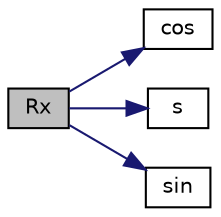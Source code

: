 digraph "Rx"
{
  bgcolor="transparent";
  edge [fontname="Helvetica",fontsize="10",labelfontname="Helvetica",labelfontsize="10"];
  node [fontname="Helvetica",fontsize="10",shape=record];
  rankdir="LR";
  Node142067 [label="Rx",height=0.2,width=0.4,color="black", fillcolor="grey75", style="filled", fontcolor="black"];
  Node142067 -> Node142068 [color="midnightblue",fontsize="10",style="solid",fontname="Helvetica"];
  Node142068 [label="cos",height=0.2,width=0.4,color="black",URL="$a21851.html#aebb41a148f7cf44b63e12f69e487e49f"];
  Node142067 -> Node142069 [color="midnightblue",fontsize="10",style="solid",fontname="Helvetica"];
  Node142069 [label="s",height=0.2,width=0.4,color="black",URL="$a19343.html#abb9c4233033fad2ad0206cd4adad3b9f"];
  Node142067 -> Node142070 [color="midnightblue",fontsize="10",style="solid",fontname="Helvetica"];
  Node142070 [label="sin",height=0.2,width=0.4,color="black",URL="$a21851.html#a4517d680df5510934705011b30dcefa6"];
}
